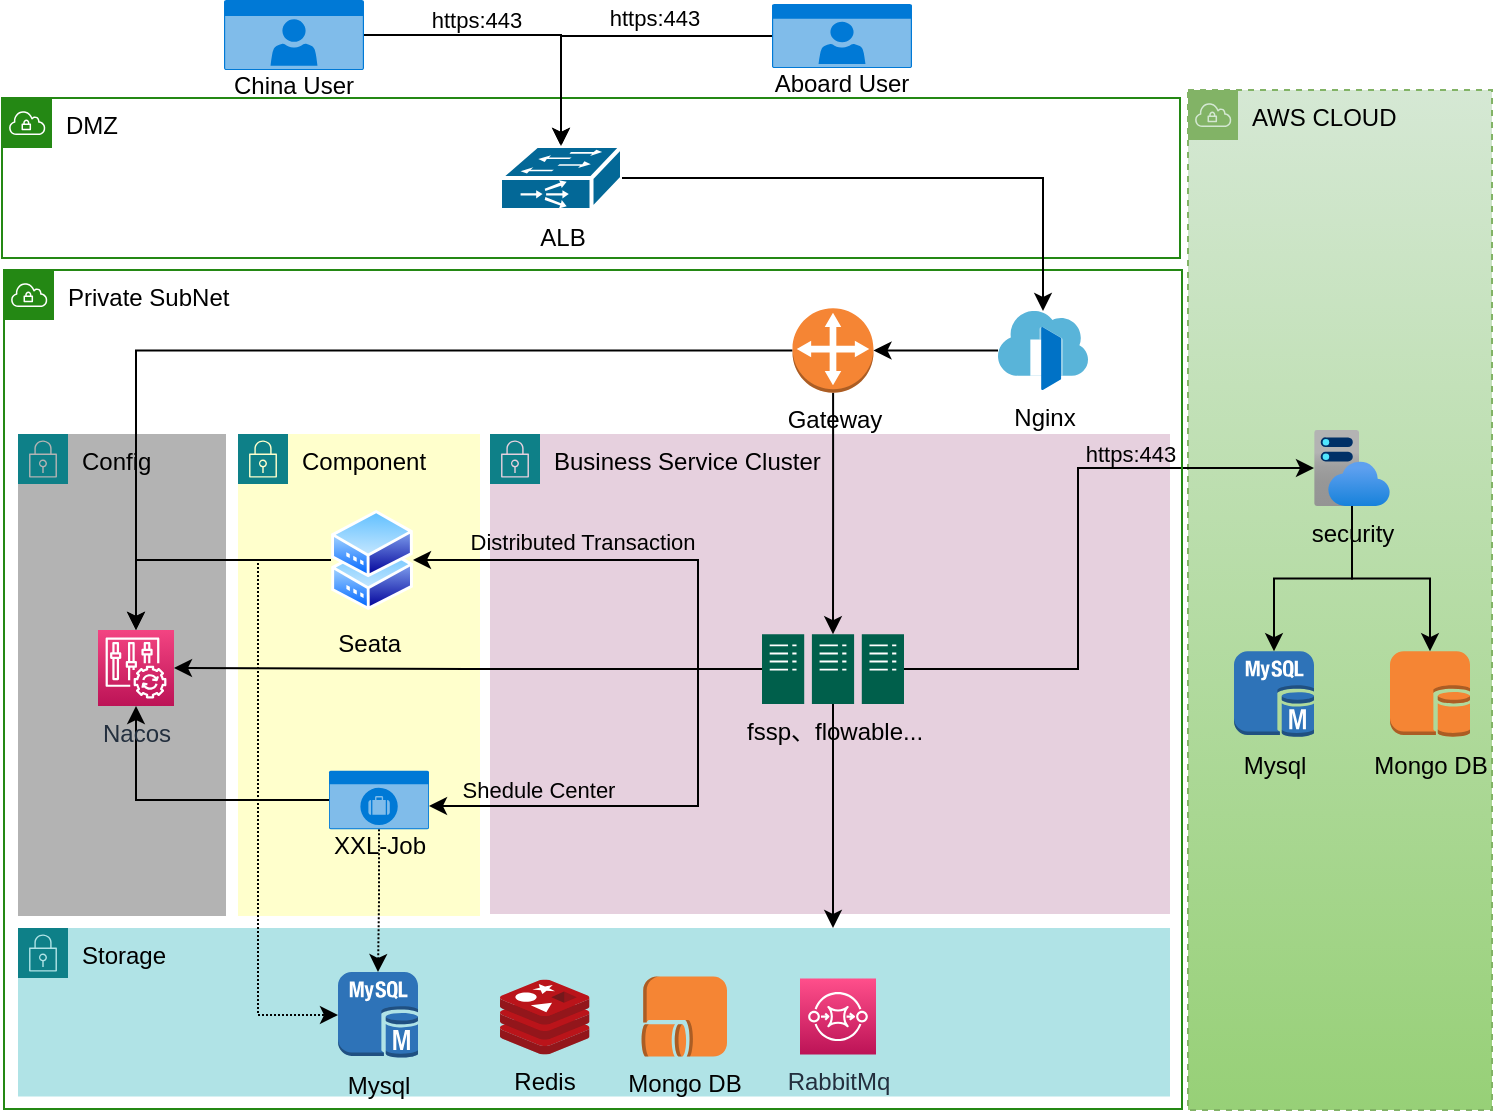 <mxfile version="21.6.9" type="github">
  <diagram name="第 1 页" id="MAKNuJp5Oi-Q9wF2MWzG">
    <mxGraphModel dx="794" dy="448" grid="1" gridSize="10" guides="1" tooltips="1" connect="1" arrows="1" fold="1" page="1" pageScale="1" pageWidth="827" pageHeight="1169" math="0" shadow="0">
      <root>
        <mxCell id="0" />
        <mxCell id="1" parent="0" />
        <mxCell id="sbl7rNcJkgG22rDen7zV-128" value="Config" style="points=[[0,0],[0.25,0],[0.5,0],[0.75,0],[1,0],[1,0.25],[1,0.5],[1,0.75],[1,1],[0.75,1],[0.5,1],[0.25,1],[0,1],[0,0.75],[0,0.5],[0,0.25]];outlineConnect=0;html=1;whiteSpace=wrap;fontSize=12;fontStyle=0;container=1;pointerEvents=0;collapsible=0;recursiveResize=0;shape=mxgraph.aws4.group;grIcon=mxgraph.aws4.group_security_group;grStroke=0;strokeColor=#0e8088;fillColor=#B3B3B3;verticalAlign=top;align=left;spacingLeft=30;dashed=0;" parent="1" vertex="1">
          <mxGeometry x="130" y="382" width="104" height="241" as="geometry" />
        </mxCell>
        <mxCell id="sbl7rNcJkgG22rDen7zV-72" value="Component" style="points=[[0,0],[0.25,0],[0.5,0],[0.75,0],[1,0],[1,0.25],[1,0.5],[1,0.75],[1,1],[0.75,1],[0.5,1],[0.25,1],[0,1],[0,0.75],[0,0.5],[0,0.25]];outlineConnect=0;html=1;whiteSpace=wrap;fontSize=12;fontStyle=0;container=1;pointerEvents=0;collapsible=0;recursiveResize=0;shape=mxgraph.aws4.group;grIcon=mxgraph.aws4.group_security_group;grStroke=0;strokeColor=#0e8088;fillColor=#FFFFCC;verticalAlign=top;align=left;spacingLeft=30;dashed=0;" parent="1" vertex="1">
          <mxGeometry x="240" y="382" width="121" height="241" as="geometry" />
        </mxCell>
        <mxCell id="sbl7rNcJkgG22rDen7zV-80" value="AWS CLOUD" style="points=[[0,0],[0.25,0],[0.5,0],[0.75,0],[1,0],[1,0.25],[1,0.5],[1,0.75],[1,1],[0.75,1],[0.5,1],[0.25,1],[0,1],[0,0.75],[0,0.5],[0,0.25]];outlineConnect=0;html=1;whiteSpace=wrap;fontSize=12;fontStyle=0;container=1;pointerEvents=0;collapsible=0;recursiveResize=0;shape=mxgraph.aws4.group;grIcon=mxgraph.aws4.group_vpc;strokeColor=#82b366;fillColor=#d5e8d4;verticalAlign=top;align=left;spacingLeft=30;dashed=1;gradientColor=#97d077;" parent="1" vertex="1">
          <mxGeometry x="715" y="210" width="152" height="510" as="geometry" />
        </mxCell>
        <mxCell id="sbl7rNcJkgG22rDen7zV-104" style="edgeStyle=orthogonalEdgeStyle;rounded=0;orthogonalLoop=1;jettySize=auto;html=1;" parent="sbl7rNcJkgG22rDen7zV-80" source="sbl7rNcJkgG22rDen7zV-82" target="sbl7rNcJkgG22rDen7zV-99" edge="1">
          <mxGeometry relative="1" as="geometry" />
        </mxCell>
        <mxCell id="sbl7rNcJkgG22rDen7zV-105" style="edgeStyle=orthogonalEdgeStyle;rounded=0;orthogonalLoop=1;jettySize=auto;html=1;" parent="sbl7rNcJkgG22rDen7zV-80" source="sbl7rNcJkgG22rDen7zV-82" target="sbl7rNcJkgG22rDen7zV-100" edge="1">
          <mxGeometry relative="1" as="geometry" />
        </mxCell>
        <mxCell id="sbl7rNcJkgG22rDen7zV-82" value="security" style="image;aspect=fixed;html=1;points=[];align=center;fontSize=12;image=img/lib/azure2/app_services/App_Service_Plans.svg;labelBackgroundColor=none;" parent="sbl7rNcJkgG22rDen7zV-80" vertex="1">
          <mxGeometry x="63" y="170" width="38" height="38" as="geometry" />
        </mxCell>
        <mxCell id="sbl7rNcJkgG22rDen7zV-99" value="Mysql&lt;br&gt;" style="outlineConnect=0;dashed=0;verticalLabelPosition=bottom;verticalAlign=top;align=center;html=1;shape=mxgraph.aws3.mysql_db_instance;fillColor=#2E73B8;gradientColor=none;" parent="sbl7rNcJkgG22rDen7zV-80" vertex="1">
          <mxGeometry x="23" y="280.6" width="40" height="43" as="geometry" />
        </mxCell>
        <mxCell id="sbl7rNcJkgG22rDen7zV-100" value="Mongo DB" style="outlineConnect=0;dashed=0;verticalLabelPosition=bottom;verticalAlign=top;align=center;html=1;shape=mxgraph.aws3.db_on_instance;fillColor=#F58534;gradientColor=none;" parent="sbl7rNcJkgG22rDen7zV-80" vertex="1">
          <mxGeometry x="101" y="280.6" width="40" height="43" as="geometry" />
        </mxCell>
        <mxCell id="sbl7rNcJkgG22rDen7zV-74" value="Storage" style="points=[[0,0],[0.25,0],[0.5,0],[0.75,0],[1,0],[1,0.25],[1,0.5],[1,0.75],[1,1],[0.75,1],[0.5,1],[0.25,1],[0,1],[0,0.75],[0,0.5],[0,0.25]];outlineConnect=0;html=1;whiteSpace=wrap;fontSize=12;fontStyle=0;container=1;pointerEvents=0;collapsible=0;recursiveResize=0;shape=mxgraph.aws4.group;grIcon=mxgraph.aws4.group_security_group;grStroke=0;strokeColor=#0e8088;fillColor=#b0e3e6;verticalAlign=top;align=left;spacingLeft=30;dashed=0;" parent="1" vertex="1">
          <mxGeometry x="130" y="629" width="576" height="84.2" as="geometry" />
        </mxCell>
        <mxCell id="sbl7rNcJkgG22rDen7zV-7" value="Mysql&lt;br&gt;" style="outlineConnect=0;dashed=0;verticalLabelPosition=bottom;verticalAlign=top;align=center;html=1;shape=mxgraph.aws3.mysql_db_instance;fillColor=#2E73B8;gradientColor=none;" parent="sbl7rNcJkgG22rDen7zV-74" vertex="1">
          <mxGeometry x="160" y="22" width="40" height="43" as="geometry" />
        </mxCell>
        <mxCell id="sbl7rNcJkgG22rDen7zV-8" value="Mongo DB" style="outlineConnect=0;dashed=0;verticalLabelPosition=bottom;verticalAlign=top;align=center;html=1;shape=mxgraph.aws3.db_on_instance;fillColor=#F58534;gradientColor=none;direction=south;" parent="sbl7rNcJkgG22rDen7zV-74" vertex="1">
          <mxGeometry x="311.5" y="24.3" width="43" height="40" as="geometry" />
        </mxCell>
        <mxCell id="sbl7rNcJkgG22rDen7zV-13" value="RabbitMq&lt;br&gt;" style="sketch=0;points=[[0,0,0],[0.25,0,0],[0.5,0,0],[0.75,0,0],[1,0,0],[0,1,0],[0.25,1,0],[0.5,1,0],[0.75,1,0],[1,1,0],[0,0.25,0],[0,0.5,0],[0,0.75,0],[1,0.25,0],[1,0.5,0],[1,0.75,0]];outlineConnect=0;fontColor=#232F3E;gradientColor=#FF4F8B;gradientDirection=north;fillColor=#BC1356;strokeColor=#ffffff;dashed=0;verticalLabelPosition=bottom;verticalAlign=top;align=center;html=1;fontSize=12;fontStyle=0;aspect=fixed;shape=mxgraph.aws4.resourceIcon;resIcon=mxgraph.aws4.sqs;" parent="sbl7rNcJkgG22rDen7zV-74" vertex="1">
          <mxGeometry x="391" y="25.3" width="38" height="38" as="geometry" />
        </mxCell>
        <mxCell id="sbl7rNcJkgG22rDen7zV-14" value="Redis&lt;br&gt;" style="image;sketch=0;aspect=fixed;html=1;points=[];align=center;fontSize=12;image=img/lib/mscae/Cache_Redis_Product.svg;labelBackgroundColor=none;" parent="sbl7rNcJkgG22rDen7zV-74" vertex="1">
          <mxGeometry x="241" y="25.7" width="44.76" height="37.6" as="geometry" />
        </mxCell>
        <mxCell id="sbl7rNcJkgG22rDen7zV-71" value="Business Service Cluster" style="points=[[0,0],[0.25,0],[0.5,0],[0.75,0],[1,0],[1,0.25],[1,0.5],[1,0.75],[1,1],[0.75,1],[0.5,1],[0.25,1],[0,1],[0,0.75],[0,0.5],[0,0.25]];outlineConnect=0;html=1;whiteSpace=wrap;fontSize=12;fontStyle=0;container=1;pointerEvents=0;collapsible=0;recursiveResize=0;shape=mxgraph.aws4.group;grIcon=mxgraph.aws4.group_security_group;grStroke=0;strokeColor=#0e8088;fillColor=#E6D0DE;verticalAlign=top;align=left;spacingLeft=30;strokeWidth=11;" parent="1" vertex="1">
          <mxGeometry x="366" y="382" width="340" height="240" as="geometry" />
        </mxCell>
        <mxCell id="sbl7rNcJkgG22rDen7zV-109" style="edgeStyle=orthogonalEdgeStyle;rounded=0;orthogonalLoop=1;jettySize=auto;html=1;" parent="1" source="sbl7rNcJkgG22rDen7zV-1" target="iD37fsZ4gEia_HFqC1Dx-2" edge="1">
          <mxGeometry relative="1" as="geometry" />
        </mxCell>
        <mxCell id="sbl7rNcJkgG22rDen7zV-112" value="https:443" style="edgeLabel;html=1;align=center;verticalAlign=middle;resizable=0;points=[];labelBackgroundColor=none;" parent="sbl7rNcJkgG22rDen7zV-109" vertex="1" connectable="0">
          <mxGeometry x="-0.286" relative="1" as="geometry">
            <mxPoint x="1" y="-8" as="offset" />
          </mxGeometry>
        </mxCell>
        <mxCell id="sbl7rNcJkgG22rDen7zV-1" value="China User" style="html=1;whiteSpace=wrap;strokeColor=none;fillColor=#0079D6;labelPosition=center;verticalLabelPosition=bottom;verticalAlign=top;align=center;fontSize=12;outlineConnect=0;spacingTop=-6;fontColor=#000000;sketch=0;shape=mxgraph.sitemap.user;horizontal=1;" parent="1" vertex="1">
          <mxGeometry x="233" y="165" width="70" height="35" as="geometry" />
        </mxCell>
        <mxCell id="sbl7rNcJkgG22rDen7zV-57" style="edgeStyle=orthogonalEdgeStyle;rounded=0;orthogonalLoop=1;jettySize=auto;html=1;" parent="1" source="sbl7rNcJkgG22rDen7zV-25" target="sbl7rNcJkgG22rDen7zV-15" edge="1">
          <mxGeometry relative="1" as="geometry">
            <Array as="points">
              <mxPoint x="470" y="500" />
              <mxPoint x="470" y="568" />
            </Array>
          </mxGeometry>
        </mxCell>
        <mxCell id="sbl7rNcJkgG22rDen7zV-58" value="Shedule Center" style="edgeLabel;html=1;align=center;verticalAlign=bottom;resizable=0;points=[];labelBackgroundColor=none;" parent="sbl7rNcJkgG22rDen7zV-57" vertex="1" connectable="0">
          <mxGeometry x="0.146" relative="1" as="geometry">
            <mxPoint x="-46" as="offset" />
          </mxGeometry>
        </mxCell>
        <mxCell id="sbl7rNcJkgG22rDen7zV-59" style="edgeStyle=orthogonalEdgeStyle;rounded=0;orthogonalLoop=1;jettySize=auto;html=1;entryX=1;entryY=0.5;entryDx=0;entryDy=0;" parent="1" source="sbl7rNcJkgG22rDen7zV-25" target="sbl7rNcJkgG22rDen7zV-47" edge="1">
          <mxGeometry relative="1" as="geometry">
            <Array as="points">
              <mxPoint x="470" y="500" />
              <mxPoint x="470" y="445" />
            </Array>
          </mxGeometry>
        </mxCell>
        <mxCell id="sbl7rNcJkgG22rDen7zV-60" value="Distributed Transaction" style="edgeLabel;html=1;align=center;verticalAlign=bottom;resizable=0;points=[];labelBackgroundColor=none;horizontal=1;" parent="sbl7rNcJkgG22rDen7zV-59" vertex="1" connectable="0">
          <mxGeometry x="0.701" relative="1" as="geometry">
            <mxPoint x="50" y="-1" as="offset" />
          </mxGeometry>
        </mxCell>
        <mxCell id="sbl7rNcJkgG22rDen7zV-124" style="edgeStyle=orthogonalEdgeStyle;rounded=0;orthogonalLoop=1;jettySize=auto;html=1;" parent="1" source="sbl7rNcJkgG22rDen7zV-25" target="sbl7rNcJkgG22rDen7zV-74" edge="1">
          <mxGeometry relative="1" as="geometry">
            <Array as="points">
              <mxPoint x="538" y="660" />
              <mxPoint x="538" y="660" />
            </Array>
          </mxGeometry>
        </mxCell>
        <mxCell id="sbl7rNcJkgG22rDen7zV-127" style="edgeStyle=orthogonalEdgeStyle;rounded=0;orthogonalLoop=1;jettySize=auto;html=1;" parent="1" source="sbl7rNcJkgG22rDen7zV-25" target="sbl7rNcJkgG22rDen7zV-6" edge="1">
          <mxGeometry relative="1" as="geometry" />
        </mxCell>
        <mxCell id="sbl7rNcJkgG22rDen7zV-130" style="edgeStyle=orthogonalEdgeStyle;rounded=0;orthogonalLoop=1;jettySize=auto;html=1;" parent="1" source="sbl7rNcJkgG22rDen7zV-25" target="sbl7rNcJkgG22rDen7zV-82" edge="1">
          <mxGeometry relative="1" as="geometry">
            <Array as="points">
              <mxPoint x="660" y="500" />
              <mxPoint x="660" y="399" />
            </Array>
          </mxGeometry>
        </mxCell>
        <mxCell id="iD37fsZ4gEia_HFqC1Dx-3" value="https:443" style="edgeLabel;html=1;align=center;verticalAlign=middle;resizable=0;points=[];labelBackgroundColor=none;" vertex="1" connectable="0" parent="sbl7rNcJkgG22rDen7zV-130">
          <mxGeometry x="0.271" y="-1" relative="1" as="geometry">
            <mxPoint x="19" y="-8" as="offset" />
          </mxGeometry>
        </mxCell>
        <mxCell id="sbl7rNcJkgG22rDen7zV-25" value="fssp、flowable..." style="sketch=0;pointerEvents=1;shadow=0;dashed=0;html=1;strokeColor=none;fillColor=#005F4B;labelPosition=center;verticalLabelPosition=bottom;verticalAlign=top;align=center;outlineConnect=0;shape=mxgraph.veeam2.server_cluster;" parent="1" vertex="1">
          <mxGeometry x="502" y="482.12" width="71" height="34.88" as="geometry" />
        </mxCell>
        <mxCell id="sbl7rNcJkgG22rDen7zV-30" value="DMZ" style="points=[[0,0],[0.25,0],[0.5,0],[0.75,0],[1,0],[1,0.25],[1,0.5],[1,0.75],[1,1],[0.75,1],[0.5,1],[0.25,1],[0,1],[0,0.75],[0,0.5],[0,0.25]];outlineConnect=0;gradientColor=none;html=1;whiteSpace=wrap;fontSize=12;fontStyle=0;container=1;pointerEvents=0;collapsible=0;recursiveResize=0;shape=mxgraph.aws4.group;grIcon=mxgraph.aws4.group_vpc;strokeColor=#248814;fillColor=none;verticalAlign=top;align=left;spacingLeft=30;fontColor=#000000;dashed=0;" parent="1" vertex="1">
          <mxGeometry x="122" y="214" width="589" height="80" as="geometry" />
        </mxCell>
        <mxCell id="iD37fsZ4gEia_HFqC1Dx-2" value="ALB" style="shape=mxgraph.cisco.misc.ios_slb;html=1;pointerEvents=1;dashed=0;fillColor=#036897;strokeColor=#ffffff;strokeWidth=2;verticalLabelPosition=bottom;verticalAlign=top;align=center;outlineConnect=0;" vertex="1" parent="sbl7rNcJkgG22rDen7zV-30">
          <mxGeometry x="249" y="24" width="61" height="32" as="geometry" />
        </mxCell>
        <mxCell id="sbl7rNcJkgG22rDen7zV-121" style="edgeStyle=orthogonalEdgeStyle;rounded=0;orthogonalLoop=1;jettySize=auto;html=1;entryX=0.5;entryY=1;entryDx=0;entryDy=0;entryPerimeter=0;" parent="1" source="sbl7rNcJkgG22rDen7zV-15" target="sbl7rNcJkgG22rDen7zV-6" edge="1">
          <mxGeometry relative="1" as="geometry" />
        </mxCell>
        <mxCell id="sbl7rNcJkgG22rDen7zV-129" style="edgeStyle=orthogonalEdgeStyle;rounded=0;orthogonalLoop=1;jettySize=auto;html=1;dashed=1;dashPattern=1 1;" parent="1" source="sbl7rNcJkgG22rDen7zV-15" target="sbl7rNcJkgG22rDen7zV-7" edge="1">
          <mxGeometry relative="1" as="geometry" />
        </mxCell>
        <mxCell id="sbl7rNcJkgG22rDen7zV-15" value="XXL-Job" style="html=1;whiteSpace=wrap;strokeColor=none;fillColor=#0079D6;labelPosition=center;verticalLabelPosition=bottom;verticalAlign=top;align=center;fontSize=12;outlineConnect=0;spacingTop=-6;fontColor=#000000;sketch=0;shape=mxgraph.sitemap.jobs;horizontal=1;" parent="1" vertex="1">
          <mxGeometry x="285.5" y="550.41" width="50" height="29.17" as="geometry" />
        </mxCell>
        <mxCell id="sbl7rNcJkgG22rDen7zV-122" style="edgeStyle=orthogonalEdgeStyle;rounded=0;orthogonalLoop=1;jettySize=auto;html=1;entryX=0;entryY=0.5;entryDx=0;entryDy=0;entryPerimeter=0;dashed=1;dashPattern=1 1;" parent="1" source="sbl7rNcJkgG22rDen7zV-47" target="sbl7rNcJkgG22rDen7zV-7" edge="1">
          <mxGeometry relative="1" as="geometry">
            <Array as="points">
              <mxPoint x="250" y="445" />
              <mxPoint x="250" y="672" />
            </Array>
          </mxGeometry>
        </mxCell>
        <mxCell id="sbl7rNcJkgG22rDen7zV-125" style="edgeStyle=orthogonalEdgeStyle;rounded=0;orthogonalLoop=1;jettySize=auto;html=1;entryX=0.5;entryY=0;entryDx=0;entryDy=0;entryPerimeter=0;" parent="1" source="sbl7rNcJkgG22rDen7zV-47" target="sbl7rNcJkgG22rDen7zV-6" edge="1">
          <mxGeometry relative="1" as="geometry" />
        </mxCell>
        <mxCell id="sbl7rNcJkgG22rDen7zV-47" value="Seata&amp;nbsp;" style="image;aspect=fixed;perimeter=ellipsePerimeter;html=1;align=center;shadow=0;dashed=0;spacingTop=3;image=img/lib/active_directory/shadowed_router.svg;labelBackgroundColor=none;" parent="1" vertex="1">
          <mxGeometry x="286.5" y="420" width="41" height="50" as="geometry" />
        </mxCell>
        <mxCell id="sbl7rNcJkgG22rDen7zV-6" value="Nacos" style="sketch=0;points=[[0,0,0],[0.25,0,0],[0.5,0,0],[0.75,0,0],[1,0,0],[0,1,0],[0.25,1,0],[0.5,1,0],[0.75,1,0],[1,1,0],[0,0.25,0],[0,0.5,0],[0,0.75,0],[1,0.25,0],[1,0.5,0],[1,0.75,0]];points=[[0,0,0],[0.25,0,0],[0.5,0,0],[0.75,0,0],[1,0,0],[0,1,0],[0.25,1,0],[0.5,1,0],[0.75,1,0],[1,1,0],[0,0.25,0],[0,0.5,0],[0,0.75,0],[1,0.25,0],[1,0.5,0],[1,0.75,0]];outlineConnect=0;fontColor=#232F3E;gradientColor=#F34482;gradientDirection=north;fillColor=#BC1356;strokeColor=#ffffff;dashed=0;verticalLabelPosition=bottom;verticalAlign=top;align=center;html=1;fontSize=12;fontStyle=0;aspect=fixed;shape=mxgraph.aws4.resourceIcon;resIcon=mxgraph.aws4.config;" parent="1" vertex="1">
          <mxGeometry x="170" y="480" width="38" height="38" as="geometry" />
        </mxCell>
        <mxCell id="sbl7rNcJkgG22rDen7zV-31" value="Private SubNet" style="points=[[0,0],[0.25,0],[0.5,0],[0.75,0],[1,0],[1,0.25],[1,0.5],[1,0.75],[1,1],[0.75,1],[0.5,1],[0.25,1],[0,1],[0,0.75],[0,0.5],[0,0.25]];outlineConnect=0;gradientColor=none;html=1;whiteSpace=wrap;fontSize=12;fontStyle=0;container=1;pointerEvents=0;collapsible=0;recursiveResize=0;shape=mxgraph.aws4.group;grIcon=mxgraph.aws4.group_vpc;strokeColor=#248814;fillColor=none;verticalAlign=top;align=left;spacingLeft=30;fontColor=#000000;dashed=0;" parent="1" vertex="1">
          <mxGeometry x="123" y="300" width="589" height="419.56" as="geometry" />
        </mxCell>
        <mxCell id="sbl7rNcJkgG22rDen7zV-3" value="Nginx" style="image;sketch=0;aspect=fixed;html=1;points=[];align=center;fontSize=12;image=img/lib/mscae/Front_Doors.svg;labelBackgroundColor=none;" parent="sbl7rNcJkgG22rDen7zV-31" vertex="1">
          <mxGeometry x="497" y="20.46" width="45" height="39.6" as="geometry" />
        </mxCell>
        <mxCell id="sbl7rNcJkgG22rDen7zV-108" style="edgeStyle=orthogonalEdgeStyle;rounded=0;orthogonalLoop=1;jettySize=auto;html=1;entryX=0.5;entryY=0;entryDx=0;entryDy=0;entryPerimeter=0;" parent="1" source="sbl7rNcJkgG22rDen7zV-76" target="iD37fsZ4gEia_HFqC1Dx-2" edge="1">
          <mxGeometry relative="1" as="geometry" />
        </mxCell>
        <mxCell id="sbl7rNcJkgG22rDen7zV-111" value="https:443" style="edgeLabel;html=1;align=center;verticalAlign=middle;resizable=0;points=[];labelBackgroundColor=none;" parent="sbl7rNcJkgG22rDen7zV-108" vertex="1" connectable="0">
          <mxGeometry x="-0.262" y="-1" relative="1" as="geometry">
            <mxPoint y="-8" as="offset" />
          </mxGeometry>
        </mxCell>
        <mxCell id="sbl7rNcJkgG22rDen7zV-76" value="Aboard User" style="html=1;whiteSpace=wrap;strokeColor=none;fillColor=#0079D6;labelPosition=center;verticalLabelPosition=bottom;verticalAlign=top;align=center;fontSize=12;outlineConnect=0;spacingTop=-6;fontColor=#000000;sketch=0;shape=mxgraph.sitemap.user;horizontal=1;" parent="1" vertex="1">
          <mxGeometry x="507" y="167" width="70" height="32" as="geometry" />
        </mxCell>
        <mxCell id="sbl7rNcJkgG22rDen7zV-113" style="edgeStyle=orthogonalEdgeStyle;rounded=0;orthogonalLoop=1;jettySize=auto;html=1;" parent="1" source="sbl7rNcJkgG22rDen7zV-2" target="sbl7rNcJkgG22rDen7zV-25" edge="1">
          <mxGeometry relative="1" as="geometry" />
        </mxCell>
        <mxCell id="sbl7rNcJkgG22rDen7zV-114" style="edgeStyle=orthogonalEdgeStyle;rounded=0;orthogonalLoop=1;jettySize=auto;html=1;" parent="1" source="sbl7rNcJkgG22rDen7zV-2" target="sbl7rNcJkgG22rDen7zV-6" edge="1">
          <mxGeometry relative="1" as="geometry" />
        </mxCell>
        <mxCell id="sbl7rNcJkgG22rDen7zV-2" value="Gateway" style="outlineConnect=0;dashed=0;verticalLabelPosition=bottom;verticalAlign=top;align=center;html=1;shape=mxgraph.aws3.customer_gateway;fillColor=#F58534;gradientColor=none;" parent="1" vertex="1">
          <mxGeometry x="517.25" y="319.13" width="40.5" height="42.26" as="geometry" />
        </mxCell>
        <mxCell id="iD37fsZ4gEia_HFqC1Dx-1" style="edgeStyle=orthogonalEdgeStyle;rounded=0;orthogonalLoop=1;jettySize=auto;html=1;" edge="1" parent="1" source="sbl7rNcJkgG22rDen7zV-3" target="sbl7rNcJkgG22rDen7zV-2">
          <mxGeometry relative="1" as="geometry" />
        </mxCell>
        <mxCell id="iD37fsZ4gEia_HFqC1Dx-5" style="edgeStyle=orthogonalEdgeStyle;rounded=0;orthogonalLoop=1;jettySize=auto;html=1;" edge="1" parent="1" source="iD37fsZ4gEia_HFqC1Dx-2" target="sbl7rNcJkgG22rDen7zV-3">
          <mxGeometry relative="1" as="geometry" />
        </mxCell>
      </root>
    </mxGraphModel>
  </diagram>
</mxfile>
